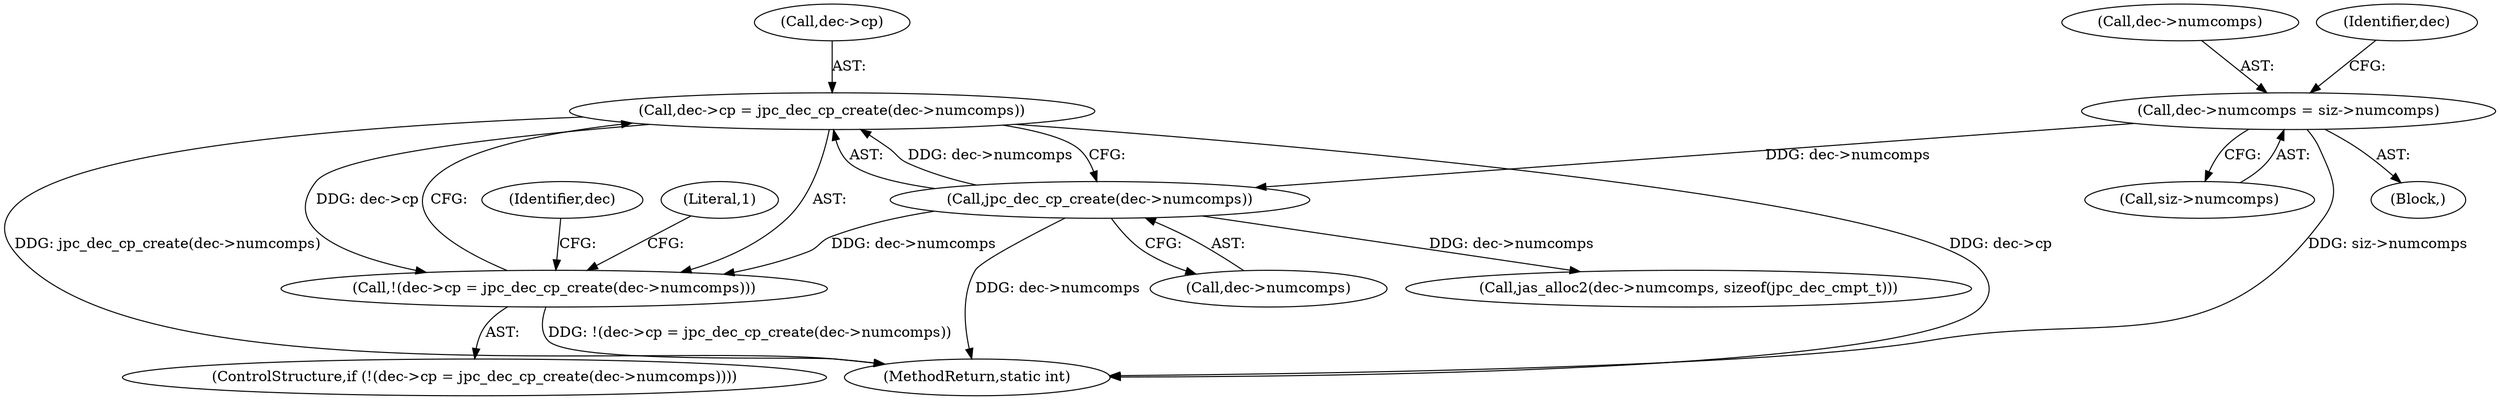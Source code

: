 digraph "0_jasper_ba2b9d000660313af7b692542afbd374c5685865_0@API" {
"1000187" [label="(Call,dec->cp = jpc_dec_cp_create(dec->numcomps))"];
"1000191" [label="(Call,jpc_dec_cp_create(dec->numcomps))"];
"1000178" [label="(Call,dec->numcomps = siz->numcomps)"];
"1000186" [label="(Call,!(dec->cp = jpc_dec_cp_create(dec->numcomps)))"];
"1000191" [label="(Call,jpc_dec_cp_create(dec->numcomps))"];
"1000188" [label="(Call,dec->cp)"];
"1000192" [label="(Call,dec->numcomps)"];
"1000104" [label="(Block,)"];
"1000203" [label="(Identifier,dec)"];
"1000187" [label="(Call,dec->cp = jpc_dec_cp_create(dec->numcomps))"];
"1000178" [label="(Call,dec->numcomps = siz->numcomps)"];
"1000205" [label="(Call,jas_alloc2(dec->numcomps, sizeof(jpc_dec_cmpt_t)))"];
"1000688" [label="(MethodReturn,static int)"];
"1000189" [label="(Identifier,dec)"];
"1000198" [label="(Literal,1)"];
"1000182" [label="(Call,siz->numcomps)"];
"1000179" [label="(Call,dec->numcomps)"];
"1000186" [label="(Call,!(dec->cp = jpc_dec_cp_create(dec->numcomps)))"];
"1000185" [label="(ControlStructure,if (!(dec->cp = jpc_dec_cp_create(dec->numcomps))))"];
"1000187" -> "1000186"  [label="AST: "];
"1000187" -> "1000191"  [label="CFG: "];
"1000188" -> "1000187"  [label="AST: "];
"1000191" -> "1000187"  [label="AST: "];
"1000186" -> "1000187"  [label="CFG: "];
"1000187" -> "1000688"  [label="DDG: dec->cp"];
"1000187" -> "1000688"  [label="DDG: jpc_dec_cp_create(dec->numcomps)"];
"1000187" -> "1000186"  [label="DDG: dec->cp"];
"1000191" -> "1000187"  [label="DDG: dec->numcomps"];
"1000191" -> "1000192"  [label="CFG: "];
"1000192" -> "1000191"  [label="AST: "];
"1000191" -> "1000688"  [label="DDG: dec->numcomps"];
"1000191" -> "1000186"  [label="DDG: dec->numcomps"];
"1000178" -> "1000191"  [label="DDG: dec->numcomps"];
"1000191" -> "1000205"  [label="DDG: dec->numcomps"];
"1000178" -> "1000104"  [label="AST: "];
"1000178" -> "1000182"  [label="CFG: "];
"1000179" -> "1000178"  [label="AST: "];
"1000182" -> "1000178"  [label="AST: "];
"1000189" -> "1000178"  [label="CFG: "];
"1000178" -> "1000688"  [label="DDG: siz->numcomps"];
"1000186" -> "1000185"  [label="AST: "];
"1000198" -> "1000186"  [label="CFG: "];
"1000203" -> "1000186"  [label="CFG: "];
"1000186" -> "1000688"  [label="DDG: !(dec->cp = jpc_dec_cp_create(dec->numcomps))"];
}
